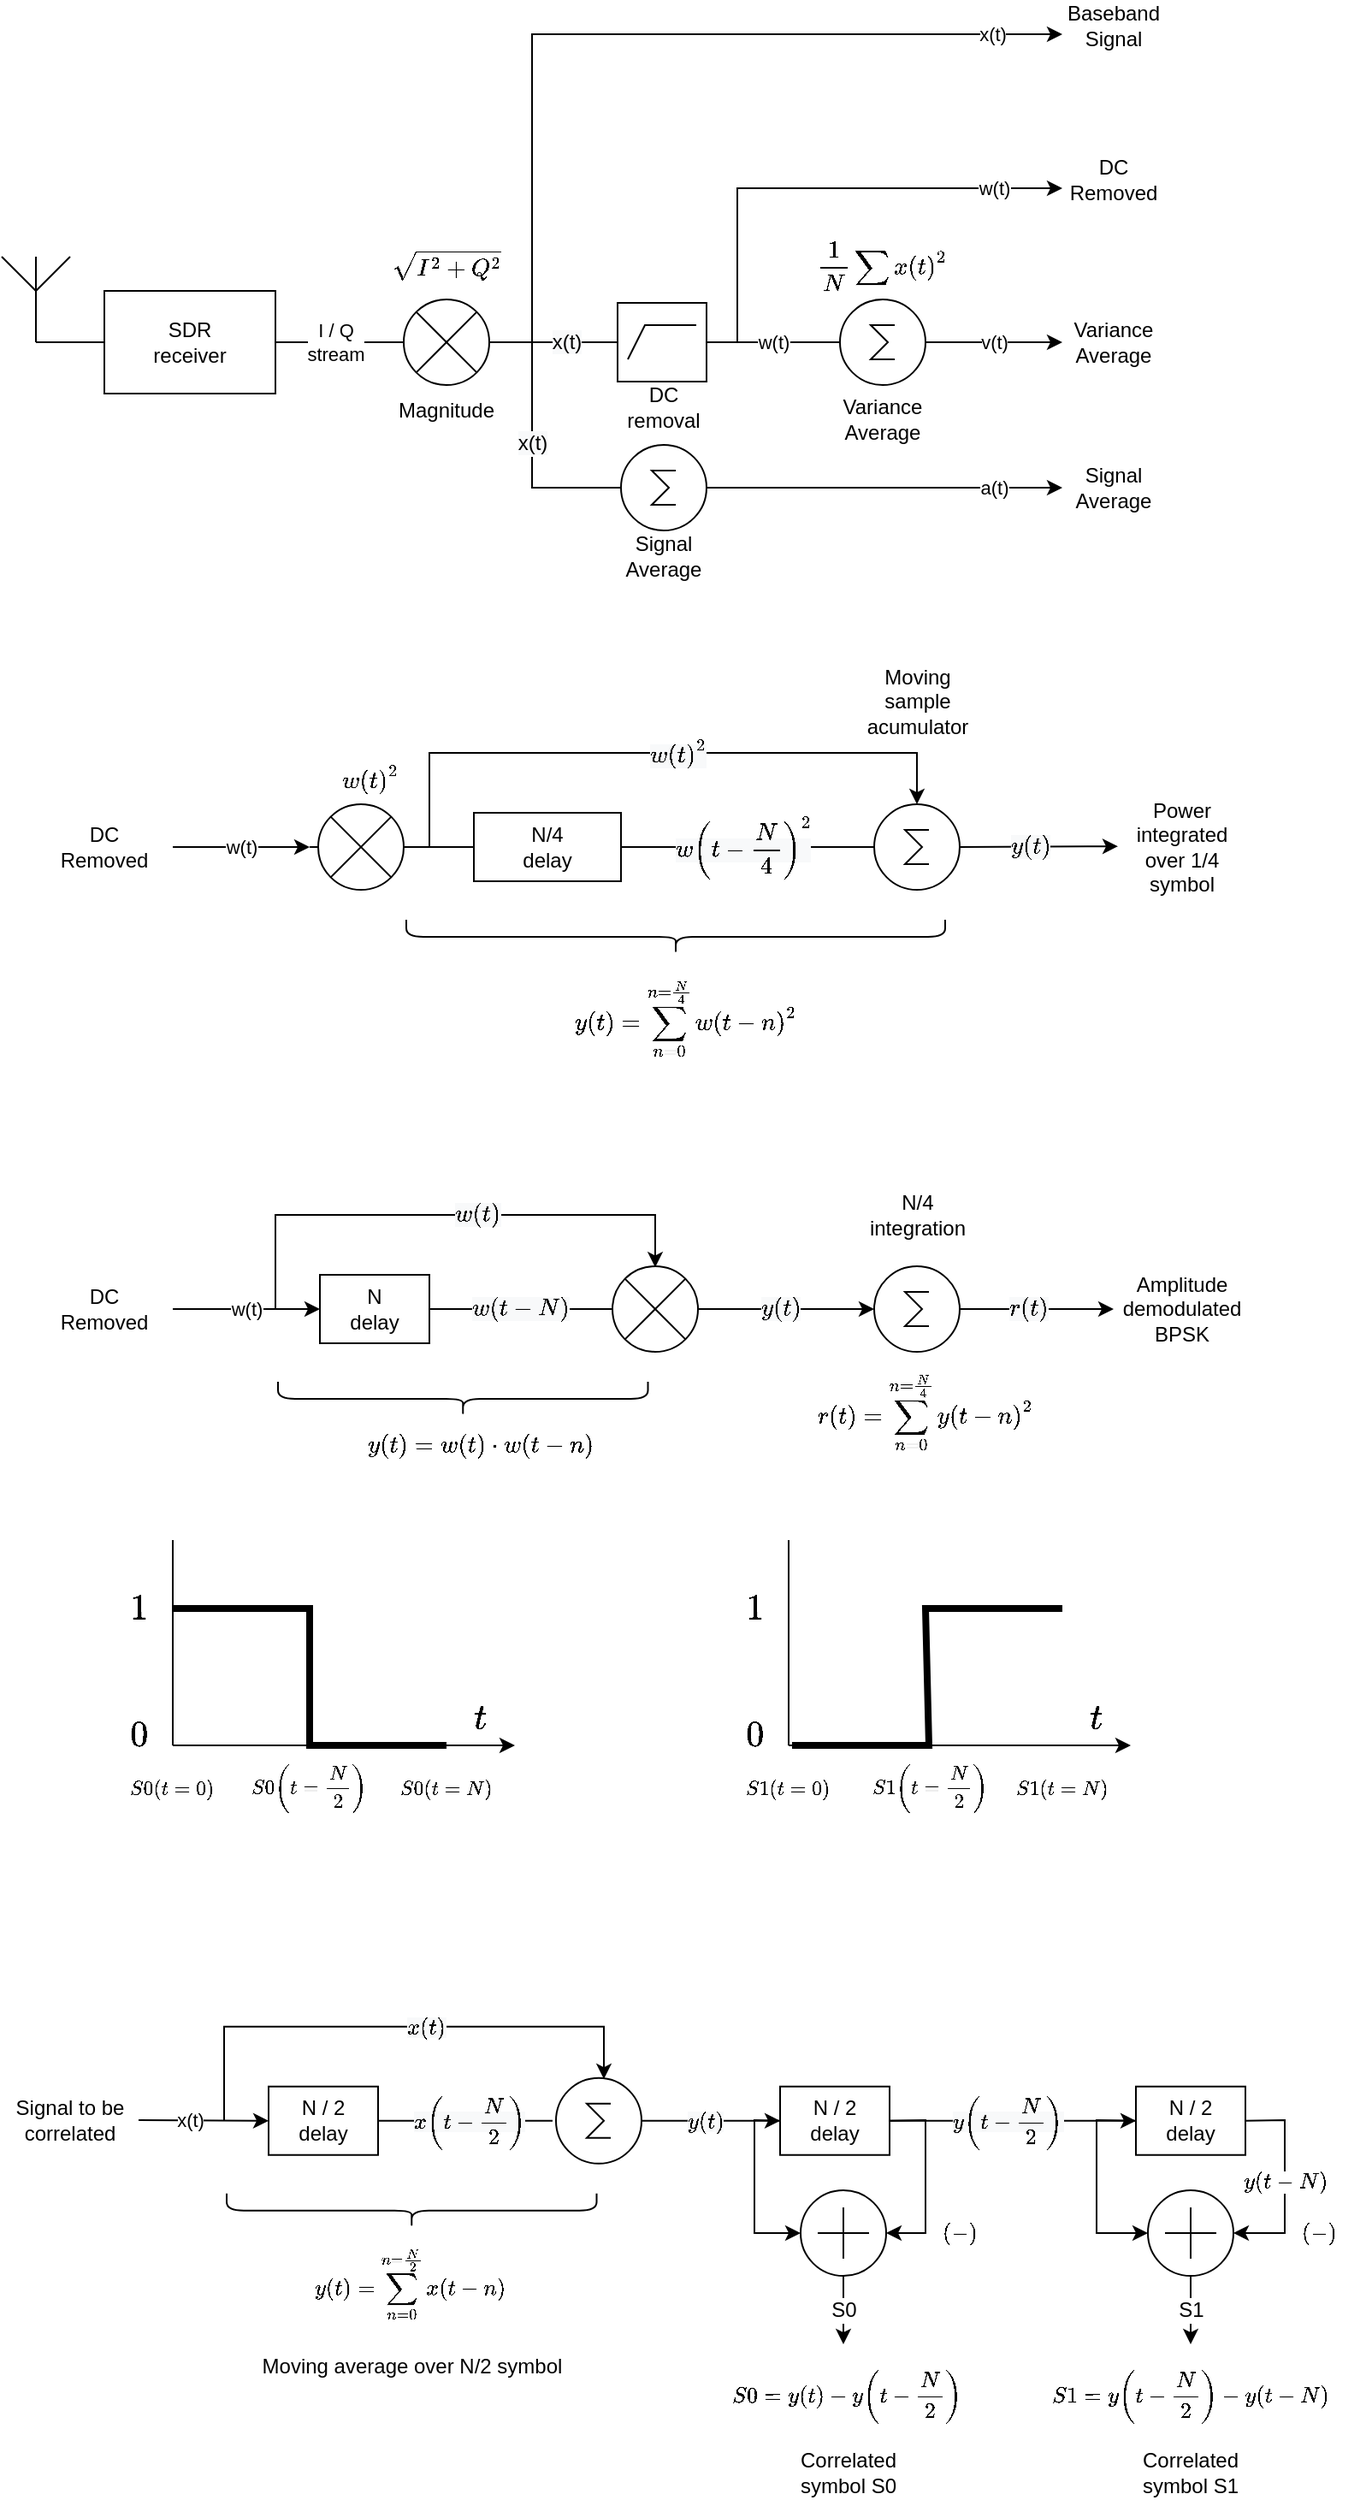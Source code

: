 <mxfile version="16.1.2" type="device"><diagram id="FO5SaOlCUshg0iUOsA1y" name="Página-1"><mxGraphModel dx="1185" dy="721" grid="1" gridSize="10" guides="1" tooltips="1" connect="1" arrows="1" fold="1" page="0" pageScale="1" pageWidth="827" pageHeight="1169" math="1" shadow="0"><root><mxCell id="0"/><mxCell id="1" parent="0"/><mxCell id="7dKFdKObMnt2k8AvXmKn-1" value="SDR&lt;br&gt;receiver" style="rounded=0;whiteSpace=wrap;html=1;" vertex="1" parent="1"><mxGeometry x="80" y="190" width="100" height="60" as="geometry"/></mxCell><mxCell id="7dKFdKObMnt2k8AvXmKn-2" value="" style="verticalLabelPosition=bottom;shadow=0;dashed=0;align=center;html=1;verticalAlign=top;shape=mxgraph.electrical.radio.aerial_-_antenna_1;" vertex="1" parent="1"><mxGeometry x="20" y="170" width="40" height="50" as="geometry"/></mxCell><mxCell id="7dKFdKObMnt2k8AvXmKn-3" value="" style="endArrow=none;html=1;rounded=0;entryX=0;entryY=0.5;entryDx=0;entryDy=0;exitX=0.5;exitY=1;exitDx=0;exitDy=0;exitPerimeter=0;" edge="1" parent="1" source="7dKFdKObMnt2k8AvXmKn-2" target="7dKFdKObMnt2k8AvXmKn-1"><mxGeometry width="50" height="50" relative="1" as="geometry"><mxPoint x="30" y="320" as="sourcePoint"/><mxPoint x="80" y="270" as="targetPoint"/><Array as="points"><mxPoint x="40" y="220"/></Array></mxGeometry></mxCell><mxCell id="7dKFdKObMnt2k8AvXmKn-10" value="" style="pointerEvents=1;verticalLabelPosition=bottom;shadow=0;dashed=0;align=center;html=1;verticalAlign=top;shape=mxgraph.electrical.miscellaneous.light_bulb;" vertex="1" parent="1"><mxGeometry x="250" y="195" width="60" height="50" as="geometry"/></mxCell><mxCell id="7dKFdKObMnt2k8AvXmKn-11" value="I / Q &lt;br&gt;stream" style="endArrow=none;html=1;rounded=0;entryX=0;entryY=0.5;entryDx=0;entryDy=0;entryPerimeter=0;exitX=1;exitY=0.5;exitDx=0;exitDy=0;" edge="1" parent="1" source="7dKFdKObMnt2k8AvXmKn-1" target="7dKFdKObMnt2k8AvXmKn-10"><mxGeometry width="50" height="50" relative="1" as="geometry"><mxPoint x="130" y="300" as="sourcePoint"/><mxPoint x="180" y="250" as="targetPoint"/></mxGeometry></mxCell><mxCell id="7dKFdKObMnt2k8AvXmKn-13" value="`sqrt(I^2 + Q^2)`" style="text;html=1;strokeColor=none;fillColor=none;align=center;verticalAlign=middle;whiteSpace=wrap;rounded=0;" vertex="1" parent="1"><mxGeometry x="250" y="160" width="60" height="30" as="geometry"/></mxCell><mxCell id="7dKFdKObMnt2k8AvXmKn-14" value="Magnitude" style="text;html=1;strokeColor=none;fillColor=none;align=center;verticalAlign=middle;whiteSpace=wrap;rounded=0;" vertex="1" parent="1"><mxGeometry x="250" y="245" width="60" height="30" as="geometry"/></mxCell><mxCell id="7dKFdKObMnt2k8AvXmKn-15" value="" style="verticalLabelPosition=bottom;shadow=0;dashed=0;align=center;html=1;verticalAlign=top;shape=mxgraph.electrical.logic_gates.highpass_filter;" vertex="1" parent="1"><mxGeometry x="380" y="197" width="52" height="46" as="geometry"/></mxCell><mxCell id="7dKFdKObMnt2k8AvXmKn-16" value="&lt;span style=&quot;color: rgb(0 , 0 , 0) ; font-family: &amp;#34;helvetica&amp;#34; ; font-size: 12px ; font-style: normal ; font-weight: 400 ; letter-spacing: normal ; text-align: center ; text-indent: 0px ; text-transform: none ; word-spacing: 0px ; background-color: rgb(248 , 249 , 250) ; display: inline ; float: none&quot;&gt;x(t)&lt;/span&gt;" style="endArrow=none;html=1;rounded=0;entryX=0;entryY=0.5;entryDx=0;entryDy=0;entryPerimeter=0;exitX=1;exitY=0.5;exitDx=0;exitDy=0;exitPerimeter=0;" edge="1" parent="1" source="7dKFdKObMnt2k8AvXmKn-10" target="7dKFdKObMnt2k8AvXmKn-15"><mxGeometry x="0.143" width="50" height="50" relative="1" as="geometry"><mxPoint x="380" y="420" as="sourcePoint"/><mxPoint x="430" y="370" as="targetPoint"/><mxPoint as="offset"/></mxGeometry></mxCell><mxCell id="7dKFdKObMnt2k8AvXmKn-17" value="DC removal" style="text;html=1;strokeColor=none;fillColor=none;align=center;verticalAlign=middle;whiteSpace=wrap;rounded=0;" vertex="1" parent="1"><mxGeometry x="377" y="243" width="60" height="30" as="geometry"/></mxCell><mxCell id="7dKFdKObMnt2k8AvXmKn-18" value="w(t)" style="endArrow=none;html=1;rounded=0;exitX=1;exitY=0.5;exitDx=0;exitDy=0;exitPerimeter=0;entryX=0;entryY=0.5;entryDx=0;entryDy=0;entryPerimeter=0;" edge="1" parent="1" source="7dKFdKObMnt2k8AvXmKn-15"><mxGeometry width="50" height="50" relative="1" as="geometry"><mxPoint x="520" y="290" as="sourcePoint"/><mxPoint x="510" y="220.0" as="targetPoint"/></mxGeometry></mxCell><mxCell id="7dKFdKObMnt2k8AvXmKn-20" value="" style="verticalLabelPosition=bottom;shadow=0;dashed=0;align=center;html=1;verticalAlign=top;shape=mxgraph.electrical.abstract.sum;" vertex="1" parent="1"><mxGeometry x="382" y="280" width="50" height="50" as="geometry"/></mxCell><mxCell id="7dKFdKObMnt2k8AvXmKn-21" value="Signal&lt;br&gt;Average" style="text;html=1;strokeColor=none;fillColor=none;align=center;verticalAlign=middle;whiteSpace=wrap;rounded=0;" vertex="1" parent="1"><mxGeometry x="377" y="330" width="60" height="30" as="geometry"/></mxCell><mxCell id="7dKFdKObMnt2k8AvXmKn-22" value="&lt;span style=&quot;color: rgb(0 , 0 , 0) ; font-family: &amp;#34;helvetica&amp;#34; ; font-size: 12px ; font-style: normal ; font-weight: 400 ; letter-spacing: normal ; text-align: center ; text-indent: 0px ; text-transform: none ; word-spacing: 0px ; background-color: rgb(248 , 249 , 250) ; display: inline ; float: none&quot;&gt;x(t)&lt;/span&gt;" style="endArrow=none;html=1;rounded=0;entryX=0;entryY=0.5;entryDx=0;entryDy=0;entryPerimeter=0;exitX=1;exitY=0.5;exitDx=0;exitDy=0;exitPerimeter=0;" edge="1" parent="1" source="7dKFdKObMnt2k8AvXmKn-10" target="7dKFdKObMnt2k8AvXmKn-20"><mxGeometry width="50" height="50" relative="1" as="geometry"><mxPoint x="330" y="230" as="sourcePoint"/><mxPoint x="390" y="230" as="targetPoint"/><Array as="points"><mxPoint x="330" y="220"/><mxPoint x="330" y="305"/></Array></mxGeometry></mxCell><mxCell id="7dKFdKObMnt2k8AvXmKn-23" value="a(t)" style="endArrow=classic;html=1;rounded=0;exitX=1;exitY=0.5;exitDx=0;exitDy=0;exitPerimeter=0;endFill=1;" edge="1" parent="1" source="7dKFdKObMnt2k8AvXmKn-20"><mxGeometry x="0.615" width="50" height="50" relative="1" as="geometry"><mxPoint x="442" y="230" as="sourcePoint"/><mxPoint x="640" y="305" as="targetPoint"/><mxPoint as="offset"/></mxGeometry></mxCell><mxCell id="7dKFdKObMnt2k8AvXmKn-25" value="`1/N sum x(t)^2`" style="text;html=1;strokeColor=none;fillColor=none;align=center;verticalAlign=middle;whiteSpace=wrap;rounded=0;" vertex="1" parent="1"><mxGeometry x="505" y="160" width="60" height="30" as="geometry"/></mxCell><mxCell id="7dKFdKObMnt2k8AvXmKn-26" value="Variance&lt;br&gt;Average" style="text;html=1;strokeColor=none;fillColor=none;align=center;verticalAlign=middle;whiteSpace=wrap;rounded=0;" vertex="1" parent="1"><mxGeometry x="505" y="250" width="60" height="30" as="geometry"/></mxCell><mxCell id="7dKFdKObMnt2k8AvXmKn-28" value="v(t)" style="endArrow=classic;html=1;rounded=0;exitX=1;exitY=0.5;exitDx=0;exitDy=0;exitPerimeter=0;endFill=1;" edge="1" parent="1"><mxGeometry width="50" height="50" relative="1" as="geometry"><mxPoint x="560" y="220.0" as="sourcePoint"/><mxPoint x="640" y="220" as="targetPoint"/><mxPoint as="offset"/></mxGeometry></mxCell><mxCell id="7dKFdKObMnt2k8AvXmKn-29" value="w(t)" style="endArrow=classic;html=1;rounded=0;exitX=1;exitY=0.5;exitDx=0;exitDy=0;exitPerimeter=0;" edge="1" parent="1" source="7dKFdKObMnt2k8AvXmKn-15"><mxGeometry x="0.732" width="50" height="50" relative="1" as="geometry"><mxPoint x="480" y="490" as="sourcePoint"/><mxPoint x="640" y="130" as="targetPoint"/><Array as="points"><mxPoint x="450" y="220"/><mxPoint x="450" y="130"/></Array><mxPoint as="offset"/></mxGeometry></mxCell><mxCell id="7dKFdKObMnt2k8AvXmKn-30" value="x(t)" style="endArrow=classic;html=1;rounded=0;exitX=1;exitY=0.5;exitDx=0;exitDy=0;exitPerimeter=0;" edge="1" parent="1" source="7dKFdKObMnt2k8AvXmKn-10"><mxGeometry x="0.837" width="50" height="50" relative="1" as="geometry"><mxPoint x="210" y="460" as="sourcePoint"/><mxPoint x="640" y="40" as="targetPoint"/><Array as="points"><mxPoint x="330" y="220"/><mxPoint x="330" y="40"/></Array><mxPoint as="offset"/></mxGeometry></mxCell><mxCell id="7dKFdKObMnt2k8AvXmKn-31" value="Baseband&lt;br&gt;Signal" style="text;html=1;strokeColor=none;fillColor=none;align=center;verticalAlign=middle;whiteSpace=wrap;rounded=0;" vertex="1" parent="1"><mxGeometry x="640" y="20" width="60" height="30" as="geometry"/></mxCell><mxCell id="7dKFdKObMnt2k8AvXmKn-32" value="DC&lt;br&gt;Removed" style="text;html=1;strokeColor=none;fillColor=none;align=center;verticalAlign=middle;whiteSpace=wrap;rounded=0;" vertex="1" parent="1"><mxGeometry x="640" y="110" width="60" height="30" as="geometry"/></mxCell><mxCell id="7dKFdKObMnt2k8AvXmKn-33" value="Variance&lt;br&gt;Average" style="text;html=1;strokeColor=none;fillColor=none;align=center;verticalAlign=middle;whiteSpace=wrap;rounded=0;" vertex="1" parent="1"><mxGeometry x="640" y="205" width="60" height="30" as="geometry"/></mxCell><mxCell id="7dKFdKObMnt2k8AvXmKn-34" value="Signal&lt;br&gt;Average" style="text;html=1;strokeColor=none;fillColor=none;align=center;verticalAlign=middle;whiteSpace=wrap;rounded=0;" vertex="1" parent="1"><mxGeometry x="640" y="290" width="60" height="30" as="geometry"/></mxCell><mxCell id="7dKFdKObMnt2k8AvXmKn-35" value="w(t)" style="endArrow=classic;html=1;rounded=0;endFill=1;entryX=0;entryY=0.5;entryDx=0;entryDy=0;entryPerimeter=0;" edge="1" parent="1" target="7dKFdKObMnt2k8AvXmKn-38"><mxGeometry width="50" height="50" relative="1" as="geometry"><mxPoint x="120" y="515" as="sourcePoint"/><mxPoint x="200" y="520.0" as="targetPoint"/><mxPoint as="offset"/></mxGeometry></mxCell><mxCell id="7dKFdKObMnt2k8AvXmKn-37" value="DC&lt;br&gt;Removed" style="text;html=1;strokeColor=none;fillColor=none;align=center;verticalAlign=middle;whiteSpace=wrap;rounded=0;" vertex="1" parent="1"><mxGeometry x="50" y="500" width="60" height="30" as="geometry"/></mxCell><mxCell id="7dKFdKObMnt2k8AvXmKn-38" value="" style="pointerEvents=1;verticalLabelPosition=bottom;shadow=0;dashed=0;align=center;html=1;verticalAlign=top;shape=mxgraph.electrical.miscellaneous.light_bulb;" vertex="1" parent="1"><mxGeometry x="200" y="490" width="60" height="50" as="geometry"/></mxCell><mxCell id="7dKFdKObMnt2k8AvXmKn-39" value="`w(t)^2`" style="text;html=1;strokeColor=none;fillColor=none;align=center;verticalAlign=middle;whiteSpace=wrap;rounded=0;" vertex="1" parent="1"><mxGeometry x="200" y="460" width="70" height="30" as="geometry"/></mxCell><mxCell id="7dKFdKObMnt2k8AvXmKn-41" value="N/4&lt;br&gt;delay" style="rounded=0;whiteSpace=wrap;html=1;" vertex="1" parent="1"><mxGeometry x="296" y="495" width="86" height="40" as="geometry"/></mxCell><mxCell id="7dKFdKObMnt2k8AvXmKn-43" value="" style="endArrow=none;html=1;rounded=0;entryX=0;entryY=0.5;entryDx=0;entryDy=0;exitX=1;exitY=0.5;exitDx=0;exitDy=0;exitPerimeter=0;" edge="1" parent="1" source="7dKFdKObMnt2k8AvXmKn-38" target="7dKFdKObMnt2k8AvXmKn-41"><mxGeometry width="50" height="50" relative="1" as="geometry"><mxPoint x="220" y="630" as="sourcePoint"/><mxPoint x="270" y="580" as="targetPoint"/></mxGeometry></mxCell><mxCell id="7dKFdKObMnt2k8AvXmKn-44" value="" style="endArrow=none;html=1;rounded=0;exitX=1;exitY=0.5;exitDx=0;exitDy=0;" edge="1" parent="1" source="7dKFdKObMnt2k8AvXmKn-41" target="7dKFdKObMnt2k8AvXmKn-54"><mxGeometry width="50" height="50" relative="1" as="geometry"><mxPoint x="500" y="520" as="sourcePoint"/><mxPoint x="530" y="515" as="targetPoint"/></mxGeometry></mxCell><mxCell id="7dKFdKObMnt2k8AvXmKn-45" value="&lt;span style=&quot;font-size: 12px ; background-color: rgb(248 , 249 , 250)&quot;&gt;`w(t-N/4)^2`&lt;/span&gt;" style="edgeLabel;html=1;align=center;verticalAlign=middle;resizable=0;points=[];" vertex="1" connectable="0" parent="7dKFdKObMnt2k8AvXmKn-44"><mxGeometry x="-0.204" y="-2" relative="1" as="geometry"><mxPoint x="12" y="-2" as="offset"/></mxGeometry></mxCell><mxCell id="7dKFdKObMnt2k8AvXmKn-48" value="" style="endArrow=classic;html=1;rounded=0;entryX=0.5;entryY=0;entryDx=0;entryDy=0;entryPerimeter=0;" edge="1" parent="1" target="7dKFdKObMnt2k8AvXmKn-54"><mxGeometry width="50" height="50" relative="1" as="geometry"><mxPoint x="270" y="515" as="sourcePoint"/><mxPoint x="555" y="490" as="targetPoint"/><Array as="points"><mxPoint x="270" y="460"/><mxPoint x="555" y="460"/></Array></mxGeometry></mxCell><mxCell id="7dKFdKObMnt2k8AvXmKn-52" value="&lt;span style=&quot;font-size: 12px ; background-color: rgb(248 , 249 , 250)&quot;&gt;`w(t)^2`&lt;/span&gt;" style="edgeLabel;html=1;align=center;verticalAlign=middle;resizable=0;points=[];" vertex="1" connectable="0" parent="7dKFdKObMnt2k8AvXmKn-48"><mxGeometry x="-0.149" y="-1" relative="1" as="geometry"><mxPoint x="42" y="-1" as="offset"/></mxGeometry></mxCell><mxCell id="7dKFdKObMnt2k8AvXmKn-49" value="" style="shape=curlyBracket;whiteSpace=wrap;html=1;rounded=1;flipH=1;rotation=90;" vertex="1" parent="1"><mxGeometry x="404" y="410" width="20" height="315" as="geometry"/></mxCell><mxCell id="7dKFdKObMnt2k8AvXmKn-50" value="`y(t)=sum_(n=0)^(n=N/4) w(t-n)^2`" style="text;html=1;strokeColor=none;fillColor=none;align=center;verticalAlign=middle;whiteSpace=wrap;rounded=0;" vertex="1" parent="1"><mxGeometry x="390" y="600" width="60" height="30" as="geometry"/></mxCell><mxCell id="7dKFdKObMnt2k8AvXmKn-51" value="Moving&lt;br style=&quot;font-size: 12px&quot;&gt;sample acumulator" style="text;html=1;strokeColor=none;fillColor=none;align=center;verticalAlign=middle;whiteSpace=wrap;rounded=0;fontSize=12;" vertex="1" parent="1"><mxGeometry x="517.5" y="410" width="75" height="40" as="geometry"/></mxCell><mxCell id="7dKFdKObMnt2k8AvXmKn-54" value="" style="verticalLabelPosition=bottom;shadow=0;dashed=0;align=center;html=1;verticalAlign=top;shape=mxgraph.electrical.abstract.sum;" vertex="1" parent="1"><mxGeometry x="530" y="490" width="50" height="50" as="geometry"/></mxCell><mxCell id="7dKFdKObMnt2k8AvXmKn-56" value="" style="endArrow=classic;html=1;rounded=0;exitX=1;exitY=0.5;exitDx=0;exitDy=0;exitPerimeter=0;" edge="1" parent="1" source="7dKFdKObMnt2k8AvXmKn-54"><mxGeometry width="50" height="50" relative="1" as="geometry"><mxPoint x="592.5" y="514.58" as="sourcePoint"/><mxPoint x="672.5" y="514.58" as="targetPoint"/></mxGeometry></mxCell><mxCell id="7dKFdKObMnt2k8AvXmKn-57" value="&lt;span style=&quot;font-size: 12px ; background-color: rgb(248 , 249 , 250)&quot;&gt;`y(t)`&lt;/span&gt;" style="edgeLabel;html=1;align=center;verticalAlign=middle;resizable=0;points=[];" vertex="1" connectable="0" parent="7dKFdKObMnt2k8AvXmKn-56"><mxGeometry x="-0.381" y="-1" relative="1" as="geometry"><mxPoint x="12" y="-1" as="offset"/></mxGeometry></mxCell><mxCell id="7dKFdKObMnt2k8AvXmKn-58" value="Power&lt;br&gt;integrated&lt;br&gt;over 1/4 symbol" style="text;html=1;strokeColor=none;fillColor=none;align=center;verticalAlign=middle;whiteSpace=wrap;rounded=0;" vertex="1" parent="1"><mxGeometry x="680" y="490" width="60" height="50" as="geometry"/></mxCell><mxCell id="7dKFdKObMnt2k8AvXmKn-59" value="w(t)" style="endArrow=classic;html=1;rounded=0;endFill=1;entryX=0;entryY=0.5;entryDx=0;entryDy=0;" edge="1" parent="1" target="7dKFdKObMnt2k8AvXmKn-63"><mxGeometry width="50" height="50" relative="1" as="geometry"><mxPoint x="120" y="785" as="sourcePoint"/><mxPoint x="110" y="785" as="targetPoint"/><mxPoint as="offset"/></mxGeometry></mxCell><mxCell id="7dKFdKObMnt2k8AvXmKn-60" value="DC&lt;br&gt;Removed" style="text;html=1;strokeColor=none;fillColor=none;align=center;verticalAlign=middle;whiteSpace=wrap;rounded=0;" vertex="1" parent="1"><mxGeometry x="50" y="770" width="60" height="30" as="geometry"/></mxCell><mxCell id="7dKFdKObMnt2k8AvXmKn-63" value="N&lt;br&gt;delay" style="rounded=0;whiteSpace=wrap;html=1;" vertex="1" parent="1"><mxGeometry x="206" y="765" width="64" height="40" as="geometry"/></mxCell><mxCell id="7dKFdKObMnt2k8AvXmKn-65" value="" style="endArrow=none;html=1;rounded=0;exitX=1;exitY=0.5;exitDx=0;exitDy=0;entryX=0;entryY=0.5;entryDx=0;entryDy=0;entryPerimeter=0;" edge="1" parent="1" source="7dKFdKObMnt2k8AvXmKn-63" target="7dKFdKObMnt2k8AvXmKn-76"><mxGeometry width="50" height="50" relative="1" as="geometry"><mxPoint x="410" y="790" as="sourcePoint"/><mxPoint x="390" y="785" as="targetPoint"/></mxGeometry></mxCell><mxCell id="7dKFdKObMnt2k8AvXmKn-66" value="&lt;span style=&quot;font-size: 12px ; background-color: rgb(248 , 249 , 250)&quot;&gt;`w(t-N)`&lt;/span&gt;" style="edgeLabel;html=1;align=center;verticalAlign=middle;resizable=0;points=[];" vertex="1" connectable="0" parent="7dKFdKObMnt2k8AvXmKn-65"><mxGeometry x="-0.204" y="-2" relative="1" as="geometry"><mxPoint x="12" y="-2" as="offset"/></mxGeometry></mxCell><mxCell id="7dKFdKObMnt2k8AvXmKn-67" value="" style="endArrow=classic;html=1;rounded=0;entryX=0.5;entryY=0.013;entryDx=0;entryDy=0;entryPerimeter=0;" edge="1" parent="1" target="7dKFdKObMnt2k8AvXmKn-76"><mxGeometry width="50" height="50" relative="1" as="geometry"><mxPoint x="180" y="785" as="sourcePoint"/><mxPoint x="429" y="760" as="targetPoint"/><Array as="points"><mxPoint x="180" y="730"/><mxPoint x="402" y="730"/></Array></mxGeometry></mxCell><mxCell id="7dKFdKObMnt2k8AvXmKn-68" value="&lt;span style=&quot;font-size: 12px ; background-color: rgb(248 , 249 , 250)&quot;&gt;`w(t)`&lt;/span&gt;" style="edgeLabel;html=1;align=center;verticalAlign=middle;resizable=0;points=[];" vertex="1" connectable="0" parent="7dKFdKObMnt2k8AvXmKn-67"><mxGeometry x="-0.149" y="-1" relative="1" as="geometry"><mxPoint x="42" y="-1" as="offset"/></mxGeometry></mxCell><mxCell id="7dKFdKObMnt2k8AvXmKn-69" value="" style="shape=curlyBracket;whiteSpace=wrap;html=1;rounded=1;flipH=1;rotation=90;" vertex="1" parent="1"><mxGeometry x="279.63" y="729.38" width="20" height="216.25" as="geometry"/></mxCell><mxCell id="7dKFdKObMnt2k8AvXmKn-70" value="`y(t)=w(t)*w(t-n)`" style="text;html=1;strokeColor=none;fillColor=none;align=center;verticalAlign=middle;whiteSpace=wrap;rounded=0;" vertex="1" parent="1"><mxGeometry x="270" y="850" width="60" height="30" as="geometry"/></mxCell><mxCell id="7dKFdKObMnt2k8AvXmKn-73" value="" style="endArrow=classic;html=1;rounded=0;exitX=1;exitY=0.5;exitDx=0;exitDy=0;exitPerimeter=0;entryX=0;entryY=0.5;entryDx=0;entryDy=0;entryPerimeter=0;" edge="1" parent="1" source="7dKFdKObMnt2k8AvXmKn-76" target="7dKFdKObMnt2k8AvXmKn-77"><mxGeometry width="50" height="50" relative="1" as="geometry"><mxPoint x="454" y="785" as="sourcePoint"/><mxPoint x="510" y="785" as="targetPoint"/></mxGeometry></mxCell><mxCell id="7dKFdKObMnt2k8AvXmKn-74" value="&lt;span style=&quot;font-size: 12px ; background-color: rgb(248 , 249 , 250)&quot;&gt;`y(t)`&lt;/span&gt;" style="edgeLabel;html=1;align=center;verticalAlign=middle;resizable=0;points=[];" vertex="1" connectable="0" parent="7dKFdKObMnt2k8AvXmKn-73"><mxGeometry x="-0.381" y="-1" relative="1" as="geometry"><mxPoint x="12" y="-1" as="offset"/></mxGeometry></mxCell><mxCell id="7dKFdKObMnt2k8AvXmKn-76" value="" style="pointerEvents=1;verticalLabelPosition=bottom;shadow=0;dashed=0;align=center;html=1;verticalAlign=top;shape=mxgraph.electrical.miscellaneous.light_bulb;" vertex="1" parent="1"><mxGeometry x="372" y="760" width="60" height="50" as="geometry"/></mxCell><mxCell id="7dKFdKObMnt2k8AvXmKn-77" value="" style="verticalLabelPosition=bottom;shadow=0;dashed=0;align=center;html=1;verticalAlign=top;shape=mxgraph.electrical.abstract.sum;fontSize=12;" vertex="1" parent="1"><mxGeometry x="530" y="760" width="50" height="50" as="geometry"/></mxCell><mxCell id="7dKFdKObMnt2k8AvXmKn-78" value="N/4&lt;br&gt;integration" style="text;html=1;strokeColor=none;fillColor=none;align=center;verticalAlign=middle;whiteSpace=wrap;rounded=0;fontSize=12;" vertex="1" parent="1"><mxGeometry x="517.5" y="710" width="75" height="40" as="geometry"/></mxCell><mxCell id="7dKFdKObMnt2k8AvXmKn-79" value="`r(t)=sum_(n=0)^(n=N/4) y(t-n)^2`" style="text;html=1;strokeColor=none;fillColor=none;align=center;verticalAlign=middle;whiteSpace=wrap;rounded=0;" vertex="1" parent="1"><mxGeometry x="530" y="830" width="60" height="30" as="geometry"/></mxCell><mxCell id="7dKFdKObMnt2k8AvXmKn-80" value="" style="endArrow=classic;html=1;rounded=0;exitX=1;exitY=0.5;exitDx=0;exitDy=0;exitPerimeter=0;" edge="1" parent="1" source="7dKFdKObMnt2k8AvXmKn-77"><mxGeometry width="50" height="50" relative="1" as="geometry"><mxPoint x="437.5" y="795" as="sourcePoint"/><mxPoint x="670" y="785" as="targetPoint"/></mxGeometry></mxCell><mxCell id="7dKFdKObMnt2k8AvXmKn-81" value="&lt;span style=&quot;font-size: 12px ; background-color: rgb(248 , 249 , 250)&quot;&gt;`r(t)`&lt;/span&gt;" style="edgeLabel;html=1;align=center;verticalAlign=middle;resizable=0;points=[];" vertex="1" connectable="0" parent="7dKFdKObMnt2k8AvXmKn-80"><mxGeometry x="-0.381" y="-1" relative="1" as="geometry"><mxPoint x="12" y="-1" as="offset"/></mxGeometry></mxCell><mxCell id="7dKFdKObMnt2k8AvXmKn-82" value="Amplitude&lt;br&gt;demodulated&lt;br&gt;BPSK" style="text;html=1;strokeColor=none;fillColor=none;align=center;verticalAlign=middle;whiteSpace=wrap;rounded=0;" vertex="1" parent="1"><mxGeometry x="680" y="760" width="60" height="50" as="geometry"/></mxCell><mxCell id="7dKFdKObMnt2k8AvXmKn-83" value="" style="endArrow=none;html=1;rounded=0;fontSize=12;strokeWidth=4;" edge="1" parent="1"><mxGeometry width="50" height="50" relative="1" as="geometry"><mxPoint x="120" y="960" as="sourcePoint"/><mxPoint x="280" y="1040" as="targetPoint"/><Array as="points"><mxPoint x="200" y="960"/><mxPoint x="200" y="1040"/></Array></mxGeometry></mxCell><mxCell id="7dKFdKObMnt2k8AvXmKn-85" value="" style="endArrow=none;html=1;rounded=0;fontSize=12;strokeWidth=4;" edge="1" parent="1"><mxGeometry width="50" height="50" relative="1" as="geometry"><mxPoint x="482" y="1040" as="sourcePoint"/><mxPoint x="640" y="960" as="targetPoint"/><Array as="points"><mxPoint x="562" y="1040"/><mxPoint x="560" y="960"/></Array></mxGeometry></mxCell><mxCell id="7dKFdKObMnt2k8AvXmKn-86" value="`S0(t=0)`" style="text;html=1;strokeColor=none;fillColor=none;align=center;verticalAlign=middle;whiteSpace=wrap;rounded=0;fontSize=10;" vertex="1" parent="1"><mxGeometry x="90" y="1050" width="60" height="30" as="geometry"/></mxCell><mxCell id="7dKFdKObMnt2k8AvXmKn-90" value="`S0(t=N)`" style="text;html=1;strokeColor=none;fillColor=none;align=center;verticalAlign=middle;whiteSpace=wrap;rounded=0;fontSize=10;" vertex="1" parent="1"><mxGeometry x="255" y="1050" width="50" height="30" as="geometry"/></mxCell><mxCell id="7dKFdKObMnt2k8AvXmKn-91" value="`S1(t=0)`" style="text;html=1;strokeColor=none;fillColor=none;align=center;verticalAlign=middle;whiteSpace=wrap;rounded=0;fontSize=10;" vertex="1" parent="1"><mxGeometry x="450" y="1050" width="60" height="30" as="geometry"/></mxCell><mxCell id="7dKFdKObMnt2k8AvXmKn-92" value="`S1(t=N)`" style="text;html=1;strokeColor=none;fillColor=none;align=center;verticalAlign=middle;whiteSpace=wrap;rounded=0;fontSize=10;" vertex="1" parent="1"><mxGeometry x="610" y="1050" width="60" height="30" as="geometry"/></mxCell><mxCell id="7dKFdKObMnt2k8AvXmKn-93" value="`S0(t=N/2)`" style="text;html=1;strokeColor=none;fillColor=none;align=center;verticalAlign=middle;whiteSpace=wrap;rounded=0;fontSize=10;" vertex="1" parent="1"><mxGeometry x="170" y="1050" width="60" height="30" as="geometry"/></mxCell><mxCell id="7dKFdKObMnt2k8AvXmKn-94" value="`S1(t=N/2)`" style="text;html=1;strokeColor=none;fillColor=none;align=center;verticalAlign=middle;whiteSpace=wrap;rounded=0;fontSize=10;" vertex="1" parent="1"><mxGeometry x="532.5" y="1050" width="60" height="30" as="geometry"/></mxCell><mxCell id="7dKFdKObMnt2k8AvXmKn-96" value="" style="endArrow=none;html=1;rounded=0;fontSize=12;strokeWidth=1;" edge="1" parent="1"><mxGeometry width="50" height="50" relative="1" as="geometry"><mxPoint x="120" y="1040" as="sourcePoint"/><mxPoint x="120" y="920" as="targetPoint"/></mxGeometry></mxCell><mxCell id="7dKFdKObMnt2k8AvXmKn-100" value="" style="endArrow=classic;html=1;rounded=0;fontSize=10;strokeWidth=1;" edge="1" parent="1"><mxGeometry width="50" height="50" relative="1" as="geometry"><mxPoint x="120" y="1040" as="sourcePoint"/><mxPoint x="320" y="1040" as="targetPoint"/></mxGeometry></mxCell><mxCell id="7dKFdKObMnt2k8AvXmKn-101" value="`t`" style="text;html=1;strokeColor=none;fillColor=none;align=center;verticalAlign=middle;whiteSpace=wrap;rounded=0;fontSize=18;" vertex="1" parent="1"><mxGeometry x="270" y="1010" width="60" height="30" as="geometry"/></mxCell><mxCell id="7dKFdKObMnt2k8AvXmKn-102" value="`1`" style="text;html=1;strokeColor=none;fillColor=none;align=center;verticalAlign=middle;whiteSpace=wrap;rounded=0;fontSize=18;" vertex="1" parent="1"><mxGeometry x="70" y="945.63" width="60" height="30" as="geometry"/></mxCell><mxCell id="7dKFdKObMnt2k8AvXmKn-103" value="`0`" style="text;html=1;strokeColor=none;fillColor=none;align=center;verticalAlign=middle;whiteSpace=wrap;rounded=0;fontSize=18;" vertex="1" parent="1"><mxGeometry x="70" y="1020" width="60" height="30" as="geometry"/></mxCell><mxCell id="7dKFdKObMnt2k8AvXmKn-104" value="" style="endArrow=none;html=1;rounded=0;fontSize=12;strokeWidth=1;" edge="1" parent="1"><mxGeometry width="50" height="50" relative="1" as="geometry"><mxPoint x="120" y="1040" as="sourcePoint"/><mxPoint x="120" y="920" as="targetPoint"/></mxGeometry></mxCell><mxCell id="7dKFdKObMnt2k8AvXmKn-105" value="`1`" style="text;html=1;strokeColor=none;fillColor=none;align=center;verticalAlign=middle;whiteSpace=wrap;rounded=0;fontSize=18;" vertex="1" parent="1"><mxGeometry x="70" y="945.63" width="60" height="30" as="geometry"/></mxCell><mxCell id="7dKFdKObMnt2k8AvXmKn-106" value="" style="endArrow=classic;html=1;rounded=0;fontSize=10;strokeWidth=1;" edge="1" parent="1"><mxGeometry width="50" height="50" relative="1" as="geometry"><mxPoint x="480" y="1040" as="sourcePoint"/><mxPoint x="680" y="1040" as="targetPoint"/></mxGeometry></mxCell><mxCell id="7dKFdKObMnt2k8AvXmKn-107" value="`t`" style="text;html=1;strokeColor=none;fillColor=none;align=center;verticalAlign=middle;whiteSpace=wrap;rounded=0;fontSize=18;" vertex="1" parent="1"><mxGeometry x="630" y="1010" width="60" height="30" as="geometry"/></mxCell><mxCell id="7dKFdKObMnt2k8AvXmKn-108" value="" style="endArrow=none;html=1;rounded=0;fontSize=12;strokeWidth=1;" edge="1" parent="1"><mxGeometry width="50" height="50" relative="1" as="geometry"><mxPoint x="480" y="1040" as="sourcePoint"/><mxPoint x="480" y="920" as="targetPoint"/></mxGeometry></mxCell><mxCell id="7dKFdKObMnt2k8AvXmKn-109" value="`1`" style="text;html=1;strokeColor=none;fillColor=none;align=center;verticalAlign=middle;whiteSpace=wrap;rounded=0;fontSize=18;" vertex="1" parent="1"><mxGeometry x="430" y="945.63" width="60" height="30" as="geometry"/></mxCell><mxCell id="7dKFdKObMnt2k8AvXmKn-111" value="`0`" style="text;html=1;strokeColor=none;fillColor=none;align=center;verticalAlign=middle;whiteSpace=wrap;rounded=0;fontSize=18;" vertex="1" parent="1"><mxGeometry x="430" y="1020" width="60" height="30" as="geometry"/></mxCell><mxCell id="7dKFdKObMnt2k8AvXmKn-137" value="x(t)" style="endArrow=classic;html=1;rounded=0;endFill=1;entryX=0;entryY=0.5;entryDx=0;entryDy=0;" edge="1" parent="1" target="7dKFdKObMnt2k8AvXmKn-139"><mxGeometry x="-0.21" width="50" height="50" relative="1" as="geometry"><mxPoint x="100" y="1259" as="sourcePoint"/><mxPoint x="80" y="1259.37" as="targetPoint"/><mxPoint as="offset"/></mxGeometry></mxCell><mxCell id="7dKFdKObMnt2k8AvXmKn-138" value="Signal to be correlated" style="text;html=1;strokeColor=none;fillColor=none;align=center;verticalAlign=middle;whiteSpace=wrap;rounded=0;" vertex="1" parent="1"><mxGeometry x="20" y="1244.37" width="80" height="30" as="geometry"/></mxCell><mxCell id="7dKFdKObMnt2k8AvXmKn-139" value="N / 2&lt;br&gt;delay" style="rounded=0;whiteSpace=wrap;html=1;" vertex="1" parent="1"><mxGeometry x="176" y="1239.37" width="64" height="40" as="geometry"/></mxCell><mxCell id="7dKFdKObMnt2k8AvXmKn-140" value="" style="endArrow=none;html=1;rounded=0;exitX=1;exitY=0.5;exitDx=0;exitDy=0;entryX=0;entryY=0.5;entryDx=0;entryDy=0;entryPerimeter=0;" edge="1" parent="1" source="7dKFdKObMnt2k8AvXmKn-139"><mxGeometry width="50" height="50" relative="1" as="geometry"><mxPoint x="380" y="1264.37" as="sourcePoint"/><mxPoint x="342" y="1259.37" as="targetPoint"/></mxGeometry></mxCell><mxCell id="7dKFdKObMnt2k8AvXmKn-141" value="&lt;span style=&quot;font-size: 11px; background-color: rgb(248, 249, 250);&quot;&gt;`x(t-N/2)`&lt;/span&gt;" style="edgeLabel;html=1;align=center;verticalAlign=middle;resizable=0;points=[];fontSize=11;" vertex="1" connectable="0" parent="7dKFdKObMnt2k8AvXmKn-140"><mxGeometry x="-0.204" y="-2" relative="1" as="geometry"><mxPoint x="12" y="-2" as="offset"/></mxGeometry></mxCell><mxCell id="7dKFdKObMnt2k8AvXmKn-142" value="" style="endArrow=classic;html=1;rounded=0;entryX=0.5;entryY=0.013;entryDx=0;entryDy=0;entryPerimeter=0;" edge="1" parent="1"><mxGeometry width="50" height="50" relative="1" as="geometry"><mxPoint x="150" y="1259.37" as="sourcePoint"/><mxPoint x="372" y="1235.02" as="targetPoint"/><Array as="points"><mxPoint x="150" y="1204.37"/><mxPoint x="372" y="1204.37"/></Array></mxGeometry></mxCell><mxCell id="7dKFdKObMnt2k8AvXmKn-143" value="&lt;span style=&quot;font-size: 11px; background-color: rgb(248, 249, 250);&quot;&gt;`x(t)`&lt;/span&gt;" style="edgeLabel;html=1;align=center;verticalAlign=middle;resizable=0;points=[];fontSize=11;" vertex="1" connectable="0" parent="7dKFdKObMnt2k8AvXmKn-142"><mxGeometry x="-0.149" y="-1" relative="1" as="geometry"><mxPoint x="42" y="-1" as="offset"/></mxGeometry></mxCell><mxCell id="7dKFdKObMnt2k8AvXmKn-144" value="" style="shape=curlyBracket;whiteSpace=wrap;html=1;rounded=1;flipH=1;rotation=90;" vertex="1" parent="1"><mxGeometry x="249.63" y="1203.75" width="20" height="216.25" as="geometry"/></mxCell><mxCell id="7dKFdKObMnt2k8AvXmKn-146" value="" style="endArrow=classic;html=1;rounded=0;exitX=1;exitY=0.5;exitDx=0;exitDy=0;exitPerimeter=0;entryX=0;entryY=0.5;entryDx=0;entryDy=0;" edge="1" parent="1" source="7dKFdKObMnt2k8AvXmKn-155" target="7dKFdKObMnt2k8AvXmKn-157"><mxGeometry width="50" height="50" relative="1" as="geometry"><mxPoint x="402" y="1259.37" as="sourcePoint"/><mxPoint x="470" y="1259.37" as="targetPoint"/></mxGeometry></mxCell><mxCell id="7dKFdKObMnt2k8AvXmKn-147" value="&lt;span style=&quot;font-size: 11px; background-color: rgb(248, 249, 250);&quot;&gt;`y(t)`&lt;/span&gt;" style="edgeLabel;html=1;align=center;verticalAlign=middle;resizable=0;points=[];fontSize=11;" vertex="1" connectable="0" parent="7dKFdKObMnt2k8AvXmKn-146"><mxGeometry x="-0.381" y="-1" relative="1" as="geometry"><mxPoint x="12" y="-1" as="offset"/></mxGeometry></mxCell><mxCell id="7dKFdKObMnt2k8AvXmKn-151" value="`y(t)=sum_(n=0)^(n=N/2) x(t-n)`" style="text;html=1;strokeColor=none;fillColor=none;align=center;verticalAlign=middle;whiteSpace=wrap;rounded=0;fontSize=11;" vertex="1" parent="1"><mxGeometry x="194.45" y="1330" width="130.37" height="50" as="geometry"/></mxCell><mxCell id="7dKFdKObMnt2k8AvXmKn-155" value="" style="verticalLabelPosition=bottom;shadow=0;dashed=0;align=center;html=1;verticalAlign=top;shape=mxgraph.electrical.abstract.sum;fontSize=10;" vertex="1" parent="1"><mxGeometry x="344" y="1234.37" width="50" height="50" as="geometry"/></mxCell><mxCell id="7dKFdKObMnt2k8AvXmKn-156" value="Moving average over N/2 symbol" style="text;html=1;strokeColor=none;fillColor=none;align=center;verticalAlign=middle;whiteSpace=wrap;rounded=0;fontSize=12;" vertex="1" parent="1"><mxGeometry x="154.63" y="1385.63" width="210" height="34.37" as="geometry"/></mxCell><mxCell id="7dKFdKObMnt2k8AvXmKn-157" value="N / 2&lt;br&gt;delay" style="rounded=0;whiteSpace=wrap;html=1;" vertex="1" parent="1"><mxGeometry x="475" y="1239.37" width="64" height="40" as="geometry"/></mxCell><mxCell id="7dKFdKObMnt2k8AvXmKn-158" value="N / 2&lt;br&gt;delay" style="rounded=0;whiteSpace=wrap;html=1;" vertex="1" parent="1"><mxGeometry x="683" y="1239.37" width="64" height="40" as="geometry"/></mxCell><mxCell id="7dKFdKObMnt2k8AvXmKn-159" value="" style="endArrow=classic;html=1;rounded=0;exitX=1;exitY=0.5;exitDx=0;exitDy=0;entryX=0;entryY=0.5;entryDx=0;entryDy=0;" edge="1" parent="1" source="7dKFdKObMnt2k8AvXmKn-157" target="7dKFdKObMnt2k8AvXmKn-158"><mxGeometry width="50" height="50" relative="1" as="geometry"><mxPoint x="404" y="1269.37" as="sourcePoint"/><mxPoint x="485" y="1269.37" as="targetPoint"/></mxGeometry></mxCell><mxCell id="7dKFdKObMnt2k8AvXmKn-160" value="&lt;span style=&quot;font-size: 11px; background-color: rgb(248, 249, 250);&quot;&gt;`y(t-N/2)`&lt;/span&gt;" style="edgeLabel;html=1;align=center;verticalAlign=middle;resizable=0;points=[];fontSize=11;" vertex="1" connectable="0" parent="7dKFdKObMnt2k8AvXmKn-159"><mxGeometry x="-0.381" y="-1" relative="1" as="geometry"><mxPoint x="24" y="-1" as="offset"/></mxGeometry></mxCell><mxCell id="7dKFdKObMnt2k8AvXmKn-161" value="" style="verticalLabelPosition=bottom;shadow=0;dashed=0;align=center;html=1;verticalAlign=top;shape=mxgraph.electrical.abstract.summation_point;fontSize=12;" vertex="1" parent="1"><mxGeometry x="487" y="1300" width="50" height="50" as="geometry"/></mxCell><mxCell id="7dKFdKObMnt2k8AvXmKn-162" value="S0" style="endArrow=classic;html=1;rounded=0;fontSize=12;strokeWidth=1;exitX=0.5;exitY=1;exitDx=0;exitDy=0;exitPerimeter=0;" edge="1" parent="1" source="7dKFdKObMnt2k8AvXmKn-161"><mxGeometry width="50" height="50" relative="1" as="geometry"><mxPoint x="905" y="1255" as="sourcePoint"/><mxPoint x="512" y="1390" as="targetPoint"/></mxGeometry></mxCell><mxCell id="7dKFdKObMnt2k8AvXmKn-163" value="" style="verticalLabelPosition=bottom;shadow=0;dashed=0;align=center;html=1;verticalAlign=top;shape=mxgraph.electrical.abstract.summation_point;fontSize=12;" vertex="1" parent="1"><mxGeometry x="690" y="1300" width="50" height="50" as="geometry"/></mxCell><mxCell id="7dKFdKObMnt2k8AvXmKn-164" value="S1" style="endArrow=classic;html=1;rounded=0;fontSize=12;strokeWidth=1;exitX=0.5;exitY=1;exitDx=0;exitDy=0;exitPerimeter=0;" edge="1" parent="1" source="7dKFdKObMnt2k8AvXmKn-163"><mxGeometry width="50" height="50" relative="1" as="geometry"><mxPoint x="717.5" y="1411" as="sourcePoint"/><mxPoint x="715" y="1390" as="targetPoint"/></mxGeometry></mxCell><mxCell id="7dKFdKObMnt2k8AvXmKn-166" value="`S0=y(t)-y(t-N/2)`" style="text;html=1;strokeColor=none;fillColor=none;align=center;verticalAlign=middle;whiteSpace=wrap;rounded=0;fontSize=11;" vertex="1" parent="1"><mxGeometry x="469.37" y="1410" width="90" height="20" as="geometry"/></mxCell><mxCell id="7dKFdKObMnt2k8AvXmKn-169" value="" style="endArrow=classic;html=1;rounded=0;fontSize=11;strokeWidth=1;exitX=0;exitY=0.5;exitDx=0;exitDy=0;entryX=0;entryY=0.5;entryDx=0;entryDy=0;entryPerimeter=0;" edge="1" parent="1" source="7dKFdKObMnt2k8AvXmKn-157" target="7dKFdKObMnt2k8AvXmKn-161"><mxGeometry width="50" height="50" relative="1" as="geometry"><mxPoint x="410" y="1370" as="sourcePoint"/><mxPoint x="460" y="1320" as="targetPoint"/><Array as="points"><mxPoint x="460" y="1259"/><mxPoint x="460" y="1325"/></Array></mxGeometry></mxCell><mxCell id="7dKFdKObMnt2k8AvXmKn-170" value="" style="endArrow=classic;html=1;rounded=0;fontSize=11;strokeWidth=1;exitX=1;exitY=0.5;exitDx=0;exitDy=0;entryX=1;entryY=0.5;entryDx=0;entryDy=0;entryPerimeter=0;" edge="1" parent="1" source="7dKFdKObMnt2k8AvXmKn-157" target="7dKFdKObMnt2k8AvXmKn-161"><mxGeometry width="50" height="50" relative="1" as="geometry"><mxPoint x="580" y="1360" as="sourcePoint"/><mxPoint x="630" y="1310" as="targetPoint"/><Array as="points"><mxPoint x="560" y="1259"/><mxPoint x="560" y="1325"/></Array></mxGeometry></mxCell><mxCell id="7dKFdKObMnt2k8AvXmKn-171" value="" style="endArrow=classic;html=1;rounded=0;fontSize=11;strokeWidth=1;exitX=0;exitY=0.5;exitDx=0;exitDy=0;entryX=0;entryY=0.5;entryDx=0;entryDy=0;entryPerimeter=0;" edge="1" parent="1" source="7dKFdKObMnt2k8AvXmKn-158" target="7dKFdKObMnt2k8AvXmKn-163"><mxGeometry width="50" height="50" relative="1" as="geometry"><mxPoint x="660" y="1550" as="sourcePoint"/><mxPoint x="710" y="1500" as="targetPoint"/><Array as="points"><mxPoint x="660" y="1259"/><mxPoint x="660" y="1325"/></Array></mxGeometry></mxCell><mxCell id="7dKFdKObMnt2k8AvXmKn-172" value="&lt;span style=&quot;font-size: 11px;&quot;&gt;`y(t-N)`&lt;/span&gt;" style="endArrow=classic;html=1;rounded=0;fontSize=11;strokeWidth=1;exitX=1;exitY=0.5;exitDx=0;exitDy=0;entryX=1;entryY=0.5;entryDx=0;entryDy=0;entryPerimeter=0;" edge="1" parent="1" source="7dKFdKObMnt2k8AvXmKn-158" target="7dKFdKObMnt2k8AvXmKn-163"><mxGeometry width="50" height="50" relative="1" as="geometry"><mxPoint x="790" y="1480" as="sourcePoint"/><mxPoint x="840" y="1430" as="targetPoint"/><Array as="points"><mxPoint x="770" y="1259"/><mxPoint x="770" y="1325"/></Array></mxGeometry></mxCell><mxCell id="7dKFdKObMnt2k8AvXmKn-173" value="`S1=y(t-N/2)-y(t-N)`" style="text;html=1;strokeColor=none;fillColor=none;align=center;verticalAlign=middle;whiteSpace=wrap;rounded=0;fontSize=11;" vertex="1" parent="1"><mxGeometry x="670" y="1410" width="90" height="20" as="geometry"/></mxCell><mxCell id="7dKFdKObMnt2k8AvXmKn-176" value="Correlated symbol S0" style="text;html=1;strokeColor=none;fillColor=none;align=center;verticalAlign=middle;whiteSpace=wrap;rounded=0;" vertex="1" parent="1"><mxGeometry x="475" y="1450" width="80" height="30" as="geometry"/></mxCell><mxCell id="7dKFdKObMnt2k8AvXmKn-177" value="Correlated symbol S1" style="text;html=1;strokeColor=none;fillColor=none;align=center;verticalAlign=middle;whiteSpace=wrap;rounded=0;" vertex="1" parent="1"><mxGeometry x="675" y="1450" width="80" height="30" as="geometry"/></mxCell><mxCell id="7dKFdKObMnt2k8AvXmKn-178" value="`(-)`" style="text;html=1;strokeColor=none;fillColor=none;align=center;verticalAlign=middle;whiteSpace=wrap;rounded=0;fontSize=11;" vertex="1" parent="1"><mxGeometry x="550" y="1310" width="60" height="30" as="geometry"/></mxCell><mxCell id="7dKFdKObMnt2k8AvXmKn-179" value="`(-)`" style="text;html=1;strokeColor=none;fillColor=none;align=center;verticalAlign=middle;whiteSpace=wrap;rounded=0;fontSize=11;" vertex="1" parent="1"><mxGeometry x="760" y="1310" width="60" height="30" as="geometry"/></mxCell><mxCell id="7dKFdKObMnt2k8AvXmKn-180" value="" style="verticalLabelPosition=bottom;shadow=0;dashed=0;align=center;html=1;verticalAlign=top;shape=mxgraph.electrical.abstract.sum;" vertex="1" parent="1"><mxGeometry x="510" y="195" width="50" height="50" as="geometry"/></mxCell></root></mxGraphModel></diagram></mxfile>
